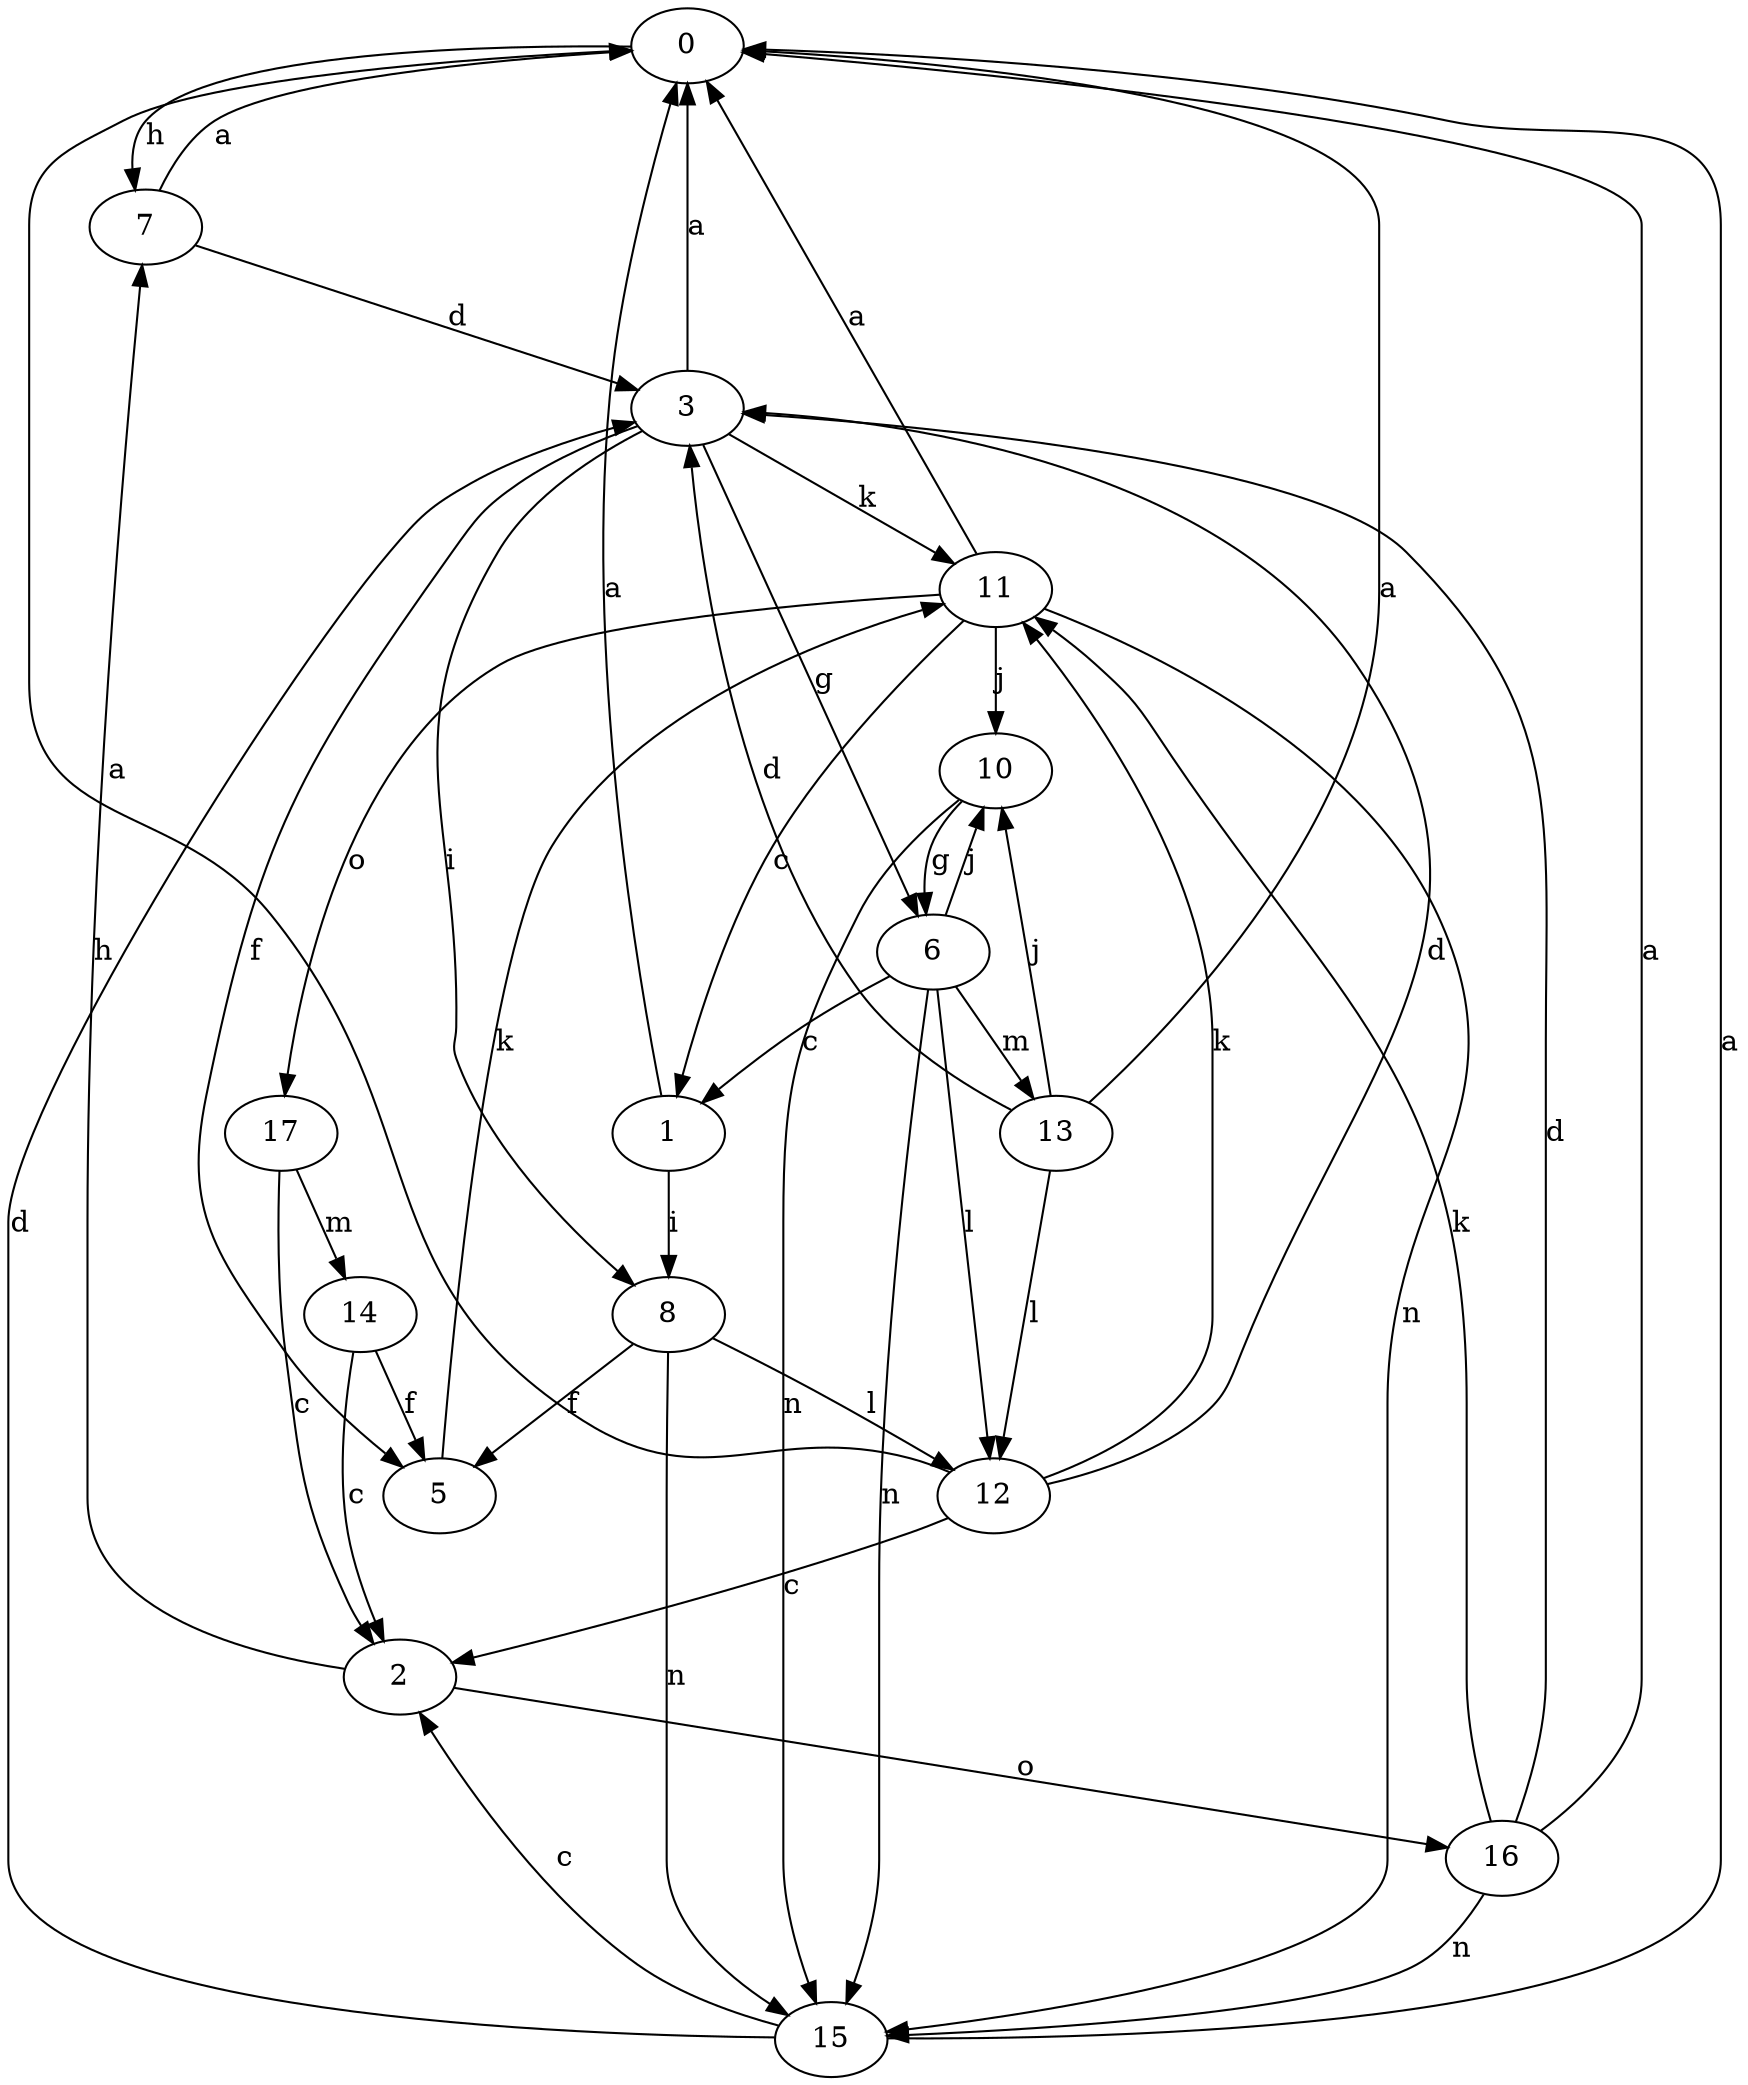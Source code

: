 strict digraph  {
0;
1;
2;
3;
5;
6;
7;
8;
10;
11;
12;
13;
14;
15;
16;
17;
0 -> 7  [label=h];
1 -> 0  [label=a];
1 -> 8  [label=i];
2 -> 7  [label=h];
2 -> 16  [label=o];
3 -> 0  [label=a];
3 -> 5  [label=f];
3 -> 6  [label=g];
3 -> 8  [label=i];
3 -> 11  [label=k];
5 -> 11  [label=k];
6 -> 1  [label=c];
6 -> 10  [label=j];
6 -> 12  [label=l];
6 -> 13  [label=m];
6 -> 15  [label=n];
7 -> 0  [label=a];
7 -> 3  [label=d];
8 -> 5  [label=f];
8 -> 12  [label=l];
8 -> 15  [label=n];
10 -> 6  [label=g];
10 -> 15  [label=n];
11 -> 0  [label=a];
11 -> 1  [label=c];
11 -> 10  [label=j];
11 -> 15  [label=n];
11 -> 17  [label=o];
12 -> 0  [label=a];
12 -> 2  [label=c];
12 -> 3  [label=d];
12 -> 11  [label=k];
13 -> 0  [label=a];
13 -> 3  [label=d];
13 -> 10  [label=j];
13 -> 12  [label=l];
14 -> 2  [label=c];
14 -> 5  [label=f];
15 -> 0  [label=a];
15 -> 2  [label=c];
15 -> 3  [label=d];
16 -> 0  [label=a];
16 -> 3  [label=d];
16 -> 11  [label=k];
16 -> 15  [label=n];
17 -> 2  [label=c];
17 -> 14  [label=m];
}
